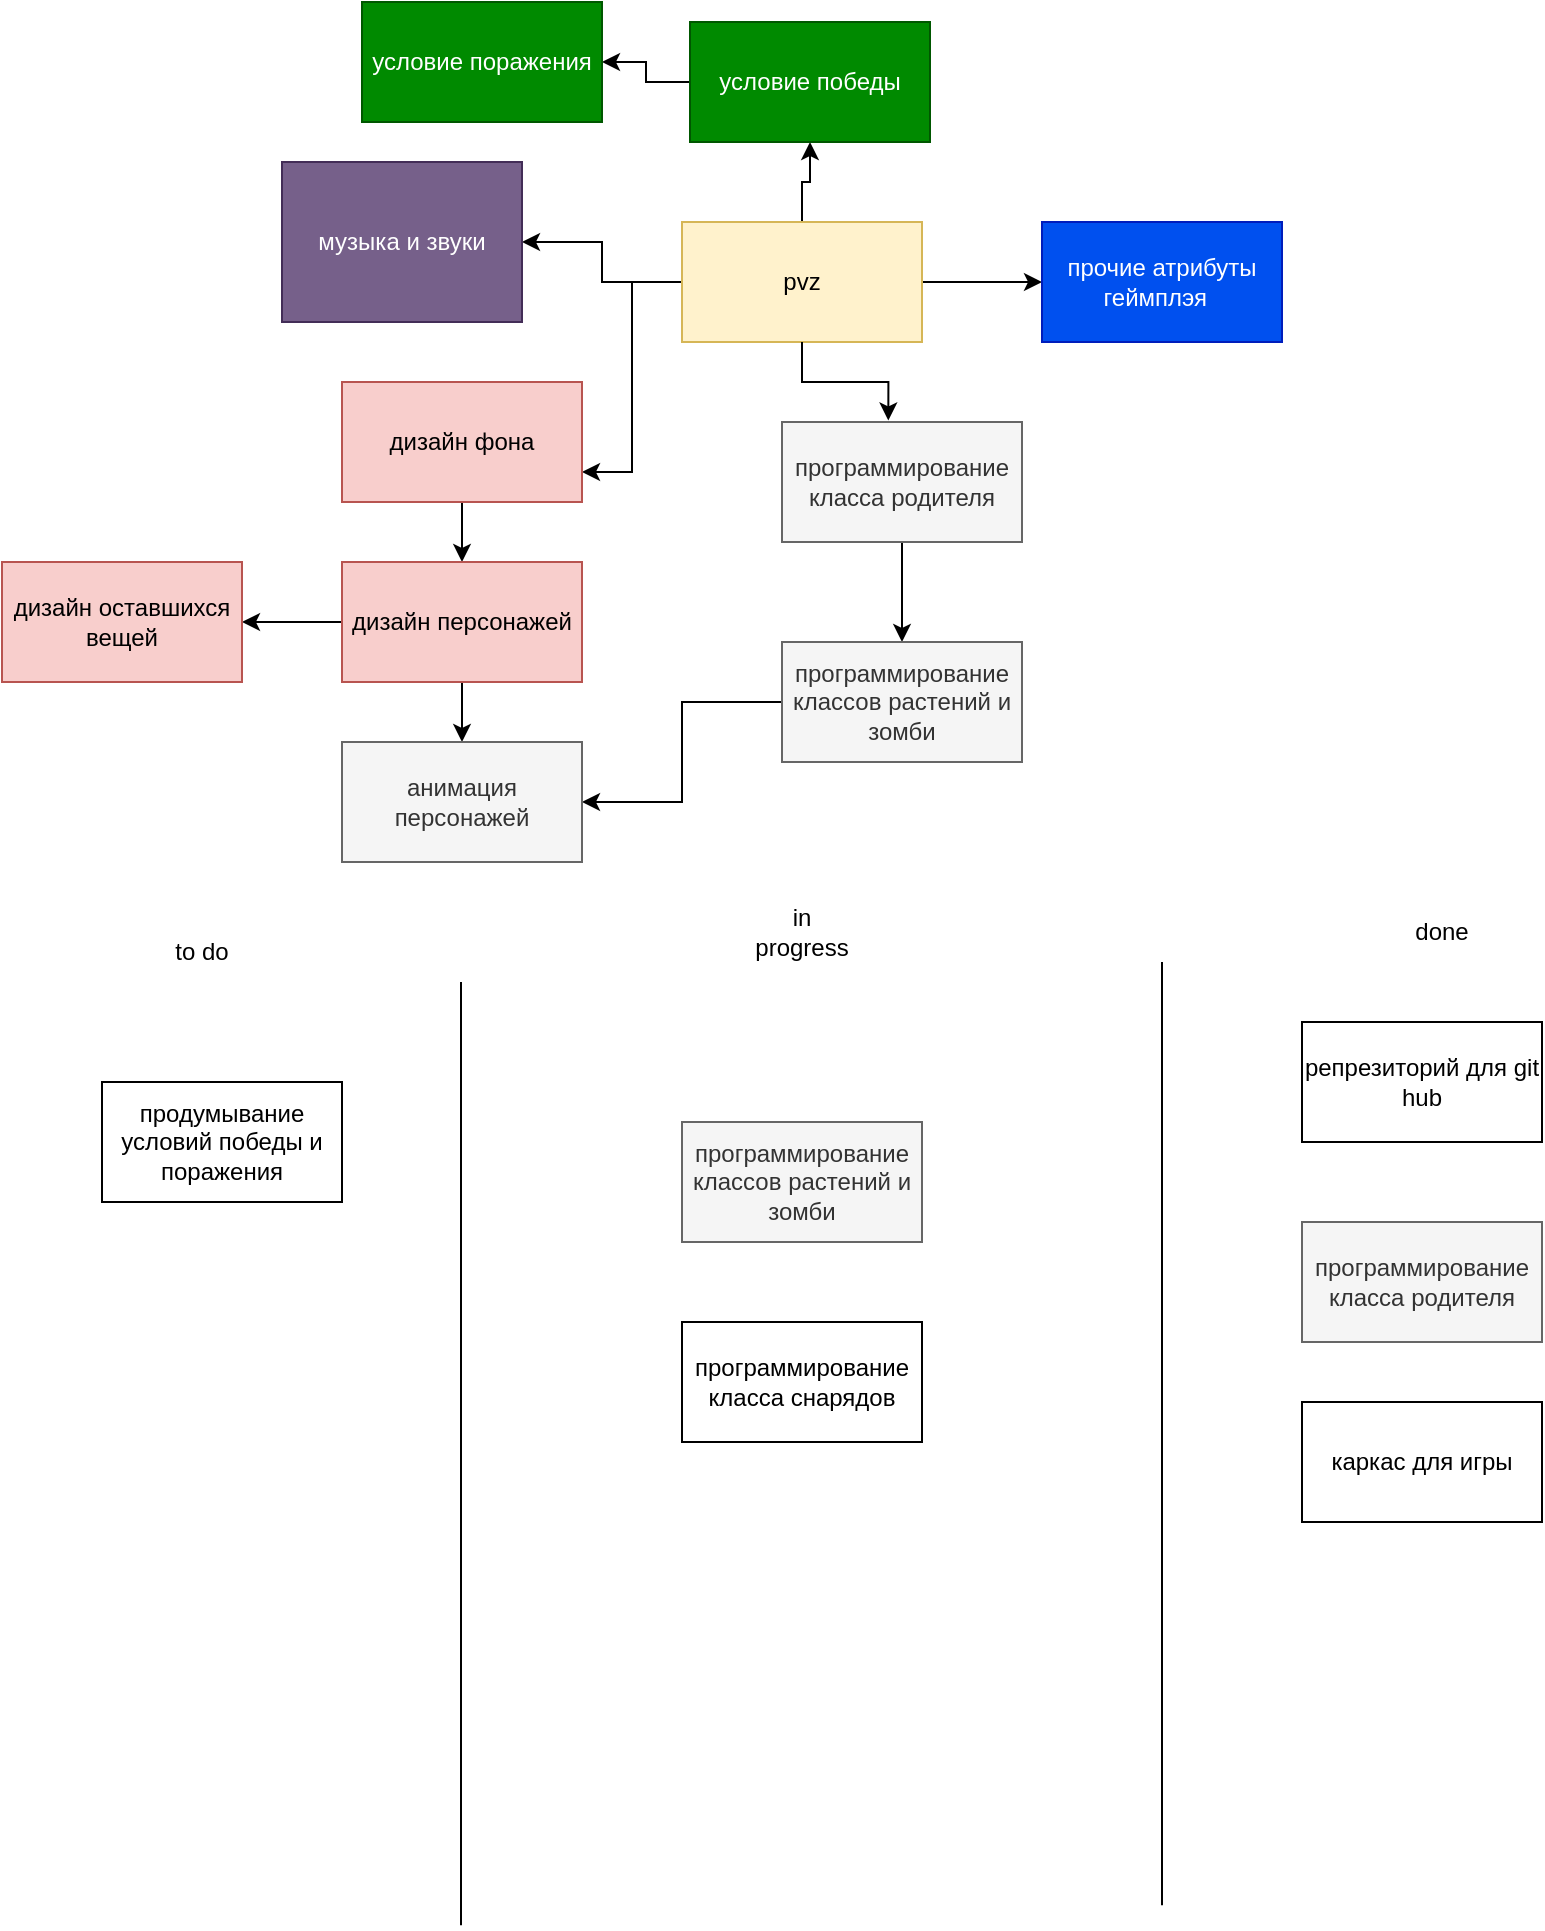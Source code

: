 <mxfile version="28.0.6">
  <diagram name="Страница — 1" id="tIC_WZ9eXxZFpHUOUbRm">
    <mxGraphModel dx="1042" dy="535" grid="1" gridSize="10" guides="1" tooltips="1" connect="1" arrows="1" fold="1" page="1" pageScale="1" pageWidth="827" pageHeight="1169" math="0" shadow="0">
      <root>
        <mxCell id="0" />
        <mxCell id="1" parent="0" />
        <mxCell id="f4q_rLJfOCP1jWnkGfgz-3" style="edgeStyle=orthogonalEdgeStyle;rounded=0;orthogonalLoop=1;jettySize=auto;html=1;entryX=1;entryY=0.75;entryDx=0;entryDy=0;" parent="1" source="f4q_rLJfOCP1jWnkGfgz-1" target="f4q_rLJfOCP1jWnkGfgz-2" edge="1">
          <mxGeometry relative="1" as="geometry" />
        </mxCell>
        <mxCell id="h_-lFZCpEvTqEN1pMqpe-6" style="edgeStyle=orthogonalEdgeStyle;rounded=0;orthogonalLoop=1;jettySize=auto;html=1;" parent="1" source="f4q_rLJfOCP1jWnkGfgz-1" target="h_-lFZCpEvTqEN1pMqpe-4" edge="1">
          <mxGeometry relative="1" as="geometry" />
        </mxCell>
        <mxCell id="h_-lFZCpEvTqEN1pMqpe-9" style="edgeStyle=orthogonalEdgeStyle;rounded=0;orthogonalLoop=1;jettySize=auto;html=1;entryX=0;entryY=0.5;entryDx=0;entryDy=0;" parent="1" source="f4q_rLJfOCP1jWnkGfgz-1" target="h_-lFZCpEvTqEN1pMqpe-8" edge="1">
          <mxGeometry relative="1" as="geometry" />
        </mxCell>
        <mxCell id="h_-lFZCpEvTqEN1pMqpe-11" style="edgeStyle=orthogonalEdgeStyle;rounded=0;orthogonalLoop=1;jettySize=auto;html=1;entryX=1;entryY=0.5;entryDx=0;entryDy=0;" parent="1" source="f4q_rLJfOCP1jWnkGfgz-1" target="h_-lFZCpEvTqEN1pMqpe-10" edge="1">
          <mxGeometry relative="1" as="geometry" />
        </mxCell>
        <mxCell id="f4q_rLJfOCP1jWnkGfgz-1" value="pvz" style="rounded=0;whiteSpace=wrap;html=1;fillColor=#fff2cc;strokeColor=#d6b656;" parent="1" vertex="1">
          <mxGeometry x="350" y="250" width="120" height="60" as="geometry" />
        </mxCell>
        <mxCell id="f4q_rLJfOCP1jWnkGfgz-5" style="edgeStyle=orthogonalEdgeStyle;rounded=0;orthogonalLoop=1;jettySize=auto;html=1;entryX=0.5;entryY=0;entryDx=0;entryDy=0;" parent="1" source="f4q_rLJfOCP1jWnkGfgz-2" target="f4q_rLJfOCP1jWnkGfgz-4" edge="1">
          <mxGeometry relative="1" as="geometry" />
        </mxCell>
        <mxCell id="f4q_rLJfOCP1jWnkGfgz-2" value="дизайн фона" style="rounded=0;whiteSpace=wrap;html=1;fillColor=#f8cecc;strokeColor=#b85450;" parent="1" vertex="1">
          <mxGeometry x="180" y="330" width="120" height="60" as="geometry" />
        </mxCell>
        <mxCell id="f4q_rLJfOCP1jWnkGfgz-9" style="edgeStyle=orthogonalEdgeStyle;rounded=0;orthogonalLoop=1;jettySize=auto;html=1;entryX=1;entryY=0.5;entryDx=0;entryDy=0;" parent="1" source="f4q_rLJfOCP1jWnkGfgz-4" target="f4q_rLJfOCP1jWnkGfgz-6" edge="1">
          <mxGeometry relative="1" as="geometry" />
        </mxCell>
        <mxCell id="h_-lFZCpEvTqEN1pMqpe-13" style="edgeStyle=orthogonalEdgeStyle;rounded=0;orthogonalLoop=1;jettySize=auto;html=1;" parent="1" source="f4q_rLJfOCP1jWnkGfgz-4" target="h_-lFZCpEvTqEN1pMqpe-12" edge="1">
          <mxGeometry relative="1" as="geometry" />
        </mxCell>
        <mxCell id="f4q_rLJfOCP1jWnkGfgz-4" value="дизайн персонажей" style="rounded=0;whiteSpace=wrap;html=1;fillColor=#f8cecc;strokeColor=#b85450;" parent="1" vertex="1">
          <mxGeometry x="180" y="420" width="120" height="60" as="geometry" />
        </mxCell>
        <mxCell id="f4q_rLJfOCP1jWnkGfgz-6" value="дизайн оставшихся вещей" style="rounded=0;whiteSpace=wrap;html=1;fillColor=#f8cecc;strokeColor=#b85450;" parent="1" vertex="1">
          <mxGeometry x="10" y="420" width="120" height="60" as="geometry" />
        </mxCell>
        <mxCell id="h_-lFZCpEvTqEN1pMqpe-3" style="edgeStyle=orthogonalEdgeStyle;rounded=0;orthogonalLoop=1;jettySize=auto;html=1;entryX=0.5;entryY=0;entryDx=0;entryDy=0;" parent="1" source="f4q_rLJfOCP1jWnkGfgz-10" target="h_-lFZCpEvTqEN1pMqpe-1" edge="1">
          <mxGeometry relative="1" as="geometry" />
        </mxCell>
        <mxCell id="f4q_rLJfOCP1jWnkGfgz-10" value="программирование класса родителя" style="rounded=0;whiteSpace=wrap;html=1;fillColor=#f5f5f5;fontColor=#333333;strokeColor=#666666;" parent="1" vertex="1">
          <mxGeometry x="400" y="350" width="120" height="60" as="geometry" />
        </mxCell>
        <mxCell id="h_-lFZCpEvTqEN1pMqpe-14" style="edgeStyle=orthogonalEdgeStyle;rounded=0;orthogonalLoop=1;jettySize=auto;html=1;entryX=1;entryY=0.5;entryDx=0;entryDy=0;" parent="1" source="h_-lFZCpEvTqEN1pMqpe-1" target="h_-lFZCpEvTqEN1pMqpe-12" edge="1">
          <mxGeometry relative="1" as="geometry" />
        </mxCell>
        <mxCell id="h_-lFZCpEvTqEN1pMqpe-1" value="программирование классов растений и зомби" style="rounded=0;whiteSpace=wrap;html=1;fillColor=#f5f5f5;fontColor=#333333;strokeColor=#666666;" parent="1" vertex="1">
          <mxGeometry x="400" y="460" width="120" height="60" as="geometry" />
        </mxCell>
        <mxCell id="h_-lFZCpEvTqEN1pMqpe-2" style="edgeStyle=orthogonalEdgeStyle;rounded=0;orthogonalLoop=1;jettySize=auto;html=1;entryX=0.443;entryY=-0.013;entryDx=0;entryDy=0;entryPerimeter=0;" parent="1" source="f4q_rLJfOCP1jWnkGfgz-1" target="f4q_rLJfOCP1jWnkGfgz-10" edge="1">
          <mxGeometry relative="1" as="geometry" />
        </mxCell>
        <mxCell id="h_-lFZCpEvTqEN1pMqpe-7" style="edgeStyle=orthogonalEdgeStyle;rounded=0;orthogonalLoop=1;jettySize=auto;html=1;entryX=1;entryY=0.5;entryDx=0;entryDy=0;" parent="1" source="h_-lFZCpEvTqEN1pMqpe-4" target="h_-lFZCpEvTqEN1pMqpe-5" edge="1">
          <mxGeometry relative="1" as="geometry" />
        </mxCell>
        <mxCell id="h_-lFZCpEvTqEN1pMqpe-4" value="условие победы" style="rounded=0;whiteSpace=wrap;html=1;fillColor=#008a00;fontColor=#ffffff;strokeColor=#005700;" parent="1" vertex="1">
          <mxGeometry x="354" y="150" width="120" height="60" as="geometry" />
        </mxCell>
        <mxCell id="h_-lFZCpEvTqEN1pMqpe-5" value="условие поражения" style="rounded=0;whiteSpace=wrap;html=1;fillColor=#008a00;fontColor=#ffffff;strokeColor=#005700;" parent="1" vertex="1">
          <mxGeometry x="190" y="140" width="120" height="60" as="geometry" />
        </mxCell>
        <mxCell id="h_-lFZCpEvTqEN1pMqpe-8" value="прочие атрибуты геймплэя&amp;nbsp;&amp;nbsp;" style="rounded=0;whiteSpace=wrap;html=1;fillColor=#0050ef;fontColor=#ffffff;strokeColor=#001DBC;" parent="1" vertex="1">
          <mxGeometry x="530" y="250" width="120" height="60" as="geometry" />
        </mxCell>
        <mxCell id="h_-lFZCpEvTqEN1pMqpe-10" value="музыка и звуки" style="rounded=0;whiteSpace=wrap;html=1;fillColor=#76608a;fontColor=#ffffff;strokeColor=#432D57;" parent="1" vertex="1">
          <mxGeometry x="150" y="220" width="120" height="80" as="geometry" />
        </mxCell>
        <mxCell id="h_-lFZCpEvTqEN1pMqpe-12" value="анимация персонажей" style="rounded=0;whiteSpace=wrap;html=1;fillColor=#f5f5f5;fontColor=#333333;strokeColor=#666666;" parent="1" vertex="1">
          <mxGeometry x="180" y="510" width="120" height="60" as="geometry" />
        </mxCell>
        <mxCell id="h_-lFZCpEvTqEN1pMqpe-15" value="" style="endArrow=none;html=1;rounded=0;" parent="1" edge="1">
          <mxGeometry width="50" height="50" relative="1" as="geometry">
            <mxPoint x="590" y="1091.6" as="sourcePoint" />
            <mxPoint x="590" y="620.0" as="targetPoint" />
          </mxGeometry>
        </mxCell>
        <mxCell id="h_-lFZCpEvTqEN1pMqpe-17" value="" style="endArrow=none;html=1;rounded=0;" parent="1" edge="1">
          <mxGeometry width="50" height="50" relative="1" as="geometry">
            <mxPoint x="239.5" y="1101.6" as="sourcePoint" />
            <mxPoint x="239.5" y="630" as="targetPoint" />
          </mxGeometry>
        </mxCell>
        <mxCell id="h_-lFZCpEvTqEN1pMqpe-18" value="программирование класса родителя" style="rounded=0;whiteSpace=wrap;html=1;fillColor=#f5f5f5;fontColor=#333333;strokeColor=#666666;" parent="1" vertex="1">
          <mxGeometry x="660" y="750" width="120" height="60" as="geometry" />
        </mxCell>
        <mxCell id="h_-lFZCpEvTqEN1pMqpe-19" value="программирование классов растений и зомби" style="rounded=0;whiteSpace=wrap;html=1;fillColor=#f5f5f5;fontColor=#333333;strokeColor=#666666;" parent="1" vertex="1">
          <mxGeometry x="350" y="700" width="120" height="60" as="geometry" />
        </mxCell>
        <mxCell id="h_-lFZCpEvTqEN1pMqpe-20" value="каркас для игры" style="rounded=0;whiteSpace=wrap;html=1;" parent="1" vertex="1">
          <mxGeometry x="660" y="840" width="120" height="60" as="geometry" />
        </mxCell>
        <mxCell id="h_-lFZCpEvTqEN1pMqpe-21" value="to do" style="text;html=1;align=center;verticalAlign=middle;whiteSpace=wrap;rounded=0;" parent="1" vertex="1">
          <mxGeometry x="80" y="600" width="60" height="30" as="geometry" />
        </mxCell>
        <mxCell id="h_-lFZCpEvTqEN1pMqpe-23" value="in progress" style="text;html=1;align=center;verticalAlign=middle;whiteSpace=wrap;rounded=0;" parent="1" vertex="1">
          <mxGeometry x="380" y="590" width="60" height="30" as="geometry" />
        </mxCell>
        <mxCell id="h_-lFZCpEvTqEN1pMqpe-24" value="done" style="text;html=1;align=center;verticalAlign=middle;whiteSpace=wrap;rounded=0;" parent="1" vertex="1">
          <mxGeometry x="700" y="590" width="60" height="30" as="geometry" />
        </mxCell>
        <mxCell id="h_-lFZCpEvTqEN1pMqpe-25" value="репрезиторий для git hub" style="rounded=0;whiteSpace=wrap;html=1;" parent="1" vertex="1">
          <mxGeometry x="660" y="650" width="120" height="60" as="geometry" />
        </mxCell>
        <mxCell id="_D48tTqGxJVYKfi6PD5n-1" value="продумывание условий победы и поражения" style="rounded=0;whiteSpace=wrap;html=1;" parent="1" vertex="1">
          <mxGeometry x="60" y="680" width="120" height="60" as="geometry" />
        </mxCell>
        <mxCell id="_D48tTqGxJVYKfi6PD5n-2" value="программирование класса снарядов" style="rounded=0;whiteSpace=wrap;html=1;" parent="1" vertex="1">
          <mxGeometry x="350" y="800" width="120" height="60" as="geometry" />
        </mxCell>
      </root>
    </mxGraphModel>
  </diagram>
</mxfile>
